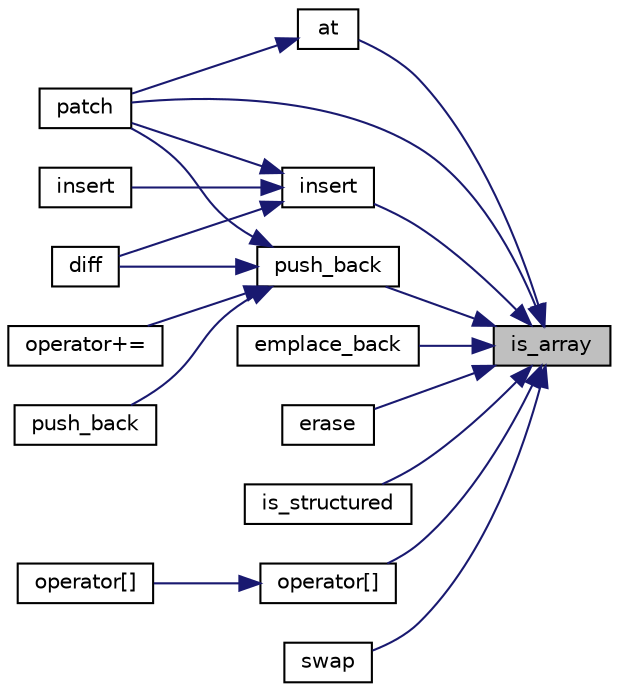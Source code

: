 digraph "is_array"
{
 // LATEX_PDF_SIZE
  edge [fontname="Helvetica",fontsize="10",labelfontname="Helvetica",labelfontsize="10"];
  node [fontname="Helvetica",fontsize="10",shape=record];
  rankdir="RL";
  Node1 [label="is_array",height=0.2,width=0.4,color="black", fillcolor="grey75", style="filled", fontcolor="black",tooltip="return whether value is an array"];
  Node1 -> Node2 [dir="back",color="midnightblue",fontsize="10",style="solid",fontname="Helvetica"];
  Node2 [label="at",height=0.2,width=0.4,color="black", fillcolor="white", style="filled",URL="$classnlohmann_1_1basic__json.html#a3d5717f39bfe485057850f116fb2ed12",tooltip="access specified array element with bounds checking"];
  Node2 -> Node3 [dir="back",color="midnightblue",fontsize="10",style="solid",fontname="Helvetica"];
  Node3 [label="patch",height=0.2,width=0.4,color="black", fillcolor="white", style="filled",URL="$classnlohmann_1_1basic__json.html#a614dd03ce3e99e79c52bedcf55945645",tooltip="applies a JSON patch"];
  Node1 -> Node4 [dir="back",color="midnightblue",fontsize="10",style="solid",fontname="Helvetica"];
  Node4 [label="emplace_back",height=0.2,width=0.4,color="black", fillcolor="white", style="filled",URL="$classnlohmann_1_1basic__json.html#ac294eba73765b9a72a7399d64e8ecd9a",tooltip="add an object to an array"];
  Node1 -> Node5 [dir="back",color="midnightblue",fontsize="10",style="solid",fontname="Helvetica"];
  Node5 [label="erase",height=0.2,width=0.4,color="black", fillcolor="white", style="filled",URL="$classnlohmann_1_1basic__json.html#a2dd65c471eadf1651db73f3c1f155bfd",tooltip="remove element from a JSON array given an index"];
  Node1 -> Node6 [dir="back",color="midnightblue",fontsize="10",style="solid",fontname="Helvetica"];
  Node6 [label="insert",height=0.2,width=0.4,color="black", fillcolor="white", style="filled",URL="$classnlohmann_1_1basic__json.html#a61546bf37d98e9b0d098220009e8376d",tooltip="inserts element"];
  Node6 -> Node7 [dir="back",color="midnightblue",fontsize="10",style="solid",fontname="Helvetica"];
  Node7 [label="diff",height=0.2,width=0.4,color="black", fillcolor="white", style="filled",URL="$classnlohmann_1_1basic__json.html#a2fb1e92221746ff32c5f5c8ff1e7a7f7",tooltip="creates a diff as a JSON patch"];
  Node6 -> Node8 [dir="back",color="midnightblue",fontsize="10",style="solid",fontname="Helvetica"];
  Node8 [label="insert",height=0.2,width=0.4,color="black", fillcolor="white", style="filled",URL="$classnlohmann_1_1basic__json.html#a3558f3419aa799071e6ce6114da3d2ec",tooltip="inserts element"];
  Node6 -> Node3 [dir="back",color="midnightblue",fontsize="10",style="solid",fontname="Helvetica"];
  Node1 -> Node9 [dir="back",color="midnightblue",fontsize="10",style="solid",fontname="Helvetica"];
  Node9 [label="is_structured",height=0.2,width=0.4,color="black", fillcolor="white", style="filled",URL="$classnlohmann_1_1basic__json.html#abc946f8df0445e62162a6633a444ae79",tooltip="return whether type is structured"];
  Node1 -> Node10 [dir="back",color="midnightblue",fontsize="10",style="solid",fontname="Helvetica"];
  Node10 [label="operator[]",height=0.2,width=0.4,color="black", fillcolor="white", style="filled",URL="$classnlohmann_1_1basic__json.html#a693ccc537e47d7c90c86d4ca2fe1db05",tooltip="access specified array element"];
  Node10 -> Node11 [dir="back",color="midnightblue",fontsize="10",style="solid",fontname="Helvetica"];
  Node11 [label="operator[]",height=0.2,width=0.4,color="black", fillcolor="white", style="filled",URL="$classnlohmann_1_1basic__json.html#aea49996d0be84a9e652cadf7f975db33",tooltip="access specified object element"];
  Node1 -> Node3 [dir="back",color="midnightblue",fontsize="10",style="solid",fontname="Helvetica"];
  Node1 -> Node12 [dir="back",color="midnightblue",fontsize="10",style="solid",fontname="Helvetica"];
  Node12 [label="push_back",height=0.2,width=0.4,color="black", fillcolor="white", style="filled",URL="$classnlohmann_1_1basic__json.html#aaf38acbc4aaada0a40549bc606f99c4f",tooltip="add an object to an array"];
  Node12 -> Node7 [dir="back",color="midnightblue",fontsize="10",style="solid",fontname="Helvetica"];
  Node12 -> Node13 [dir="back",color="midnightblue",fontsize="10",style="solid",fontname="Helvetica"];
  Node13 [label="operator+=",height=0.2,width=0.4,color="black", fillcolor="white", style="filled",URL="$classnlohmann_1_1basic__json.html#aa130f045dca0b2e8d0ddae89e0f9cba8",tooltip="add an object to an array"];
  Node12 -> Node3 [dir="back",color="midnightblue",fontsize="10",style="solid",fontname="Helvetica"];
  Node12 -> Node14 [dir="back",color="midnightblue",fontsize="10",style="solid",fontname="Helvetica"];
  Node14 [label="push_back",height=0.2,width=0.4,color="black", fillcolor="white", style="filled",URL="$classnlohmann_1_1basic__json.html#a77ab6e7e6b70135f022172a021a15550",tooltip="add an object to an object"];
  Node1 -> Node15 [dir="back",color="midnightblue",fontsize="10",style="solid",fontname="Helvetica"];
  Node15 [label="swap",height=0.2,width=0.4,color="black", fillcolor="white", style="filled",URL="$classnlohmann_1_1basic__json.html#aa9099a065ca08f872f864685ee2e8227",tooltip="exchanges the values"];
}
